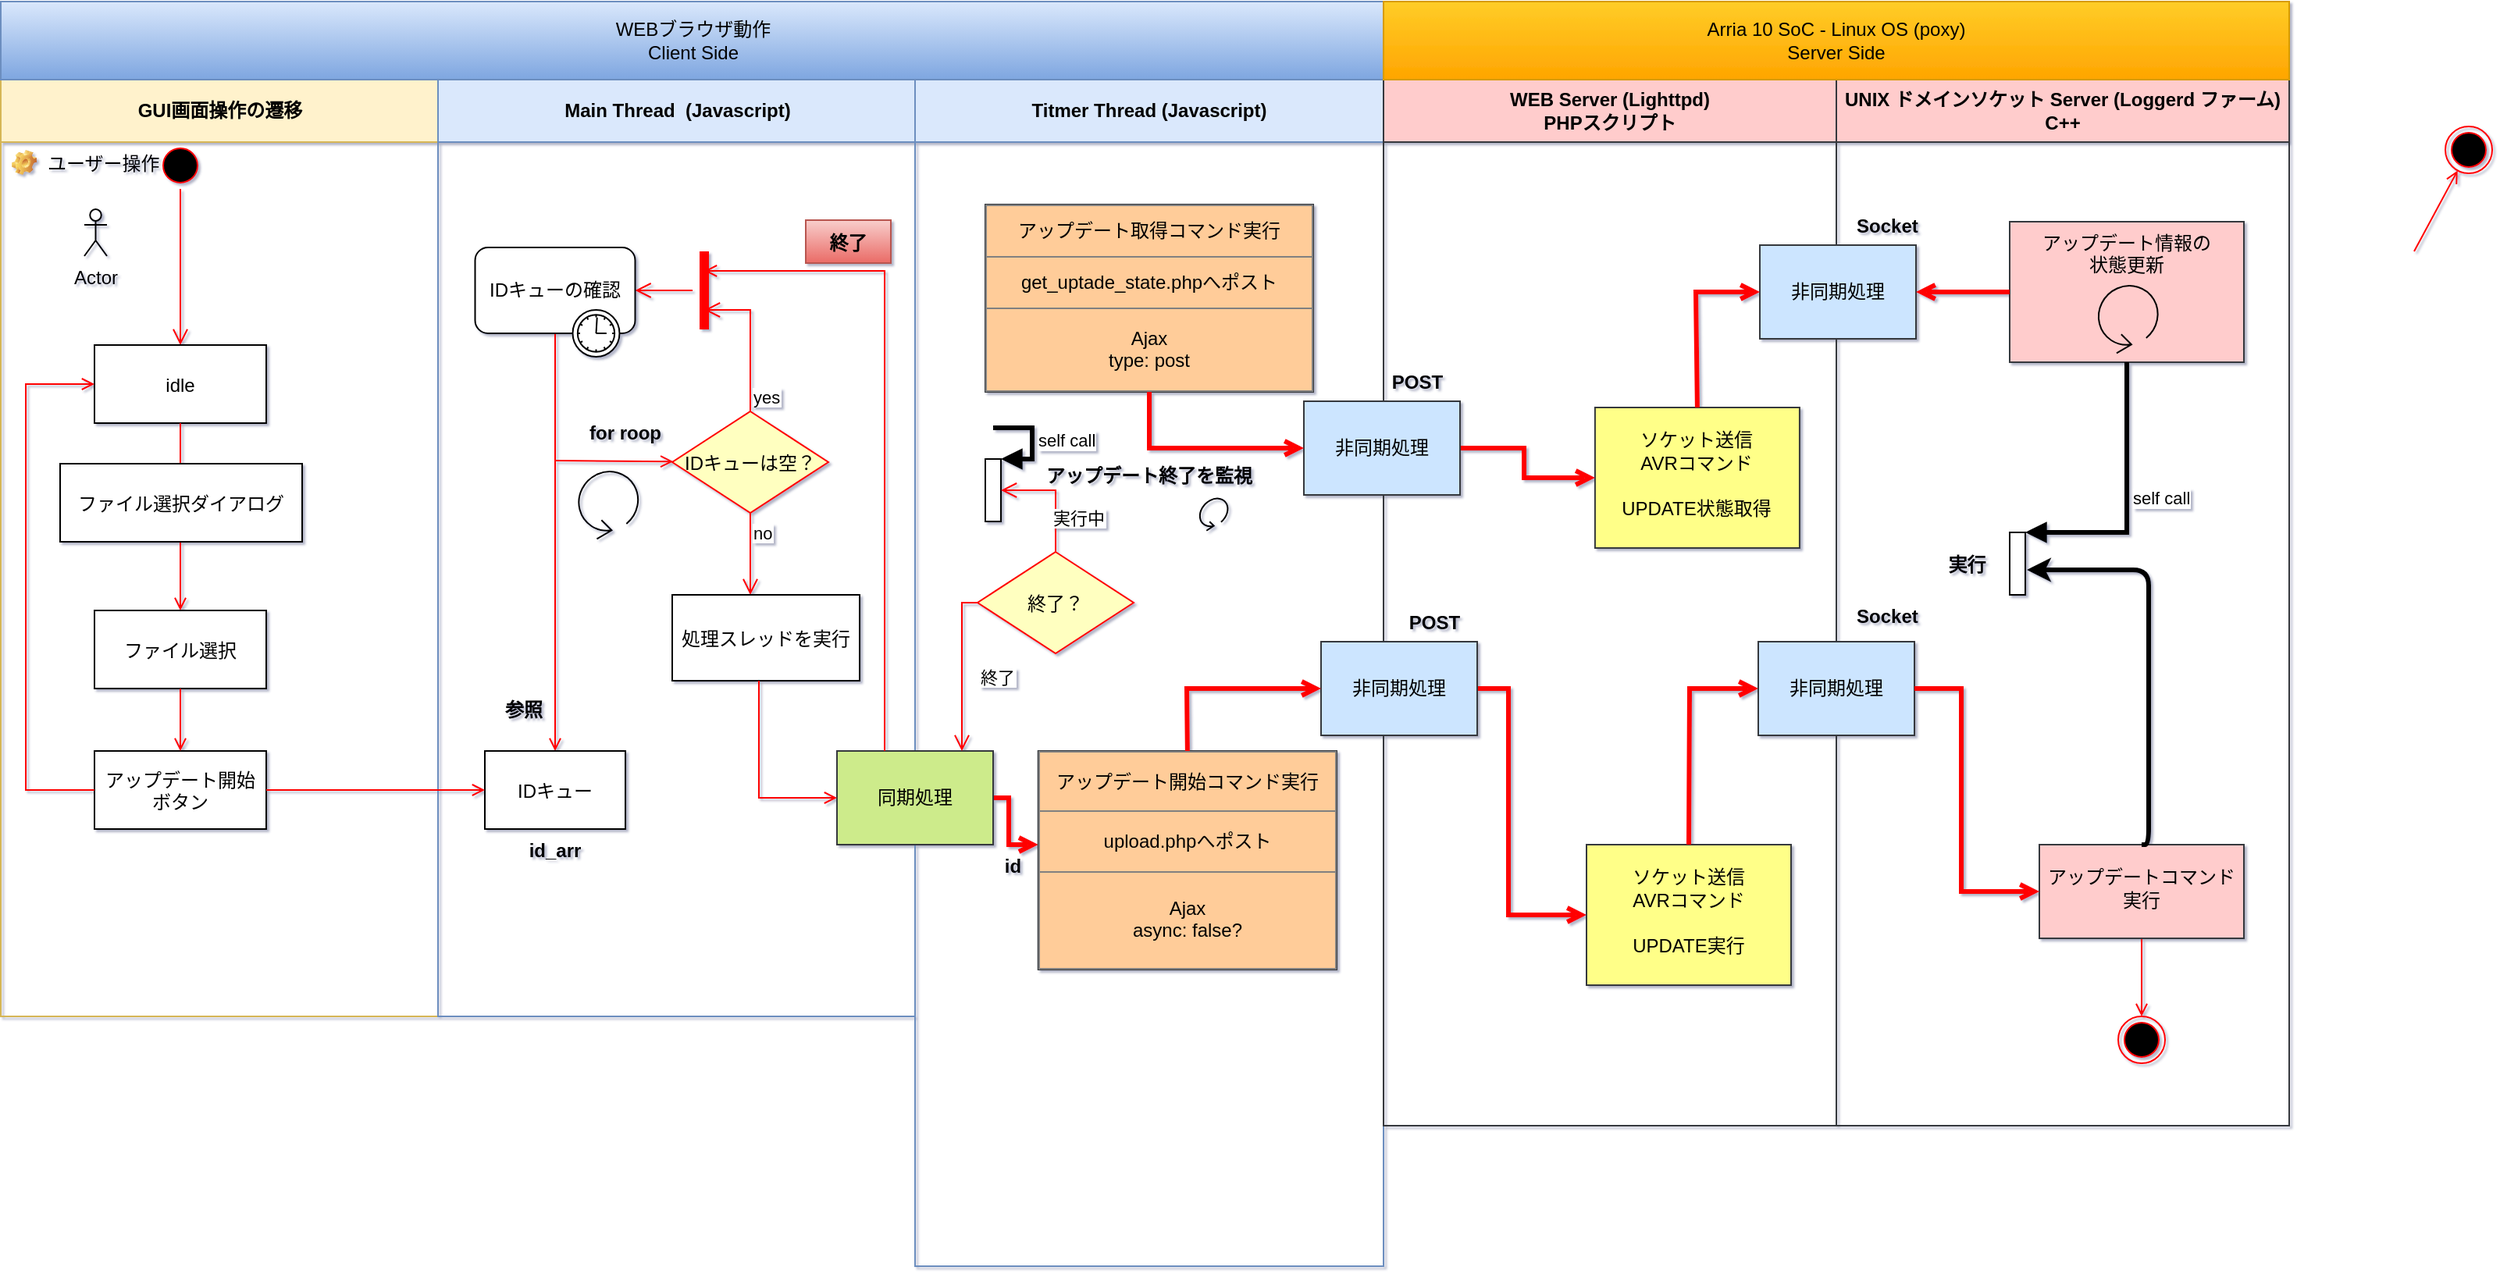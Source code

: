 <mxfile version="13.4.8" type="github">
  <diagram name="Page-1" id="e7e014a7-5840-1c2e-5031-d8a46d1fe8dd">
    <mxGraphModel dx="1422" dy="758" grid="1" gridSize="10" guides="1" tooltips="1" connect="1" arrows="1" fold="1" page="1" pageScale="1" pageWidth="1169" pageHeight="826" background="#ffffff" math="0" shadow="1">
      <root>
        <mxCell id="0" />
        <mxCell id="1" parent="0" />
        <mxCell id="2" value="GUI画面操作の遷移" style="swimlane;whiteSpace=wrap;startSize=40;fillColor=#fff2cc;strokeColor=#d6b656;" parent="1" vertex="1">
          <mxGeometry x="164.5" y="100" width="280" height="600" as="geometry" />
        </mxCell>
        <mxCell id="5" value="" style="ellipse;shape=startState;fillColor=#000000;strokeColor=#ff0000;" parent="2" vertex="1">
          <mxGeometry x="100" y="40" width="30" height="30" as="geometry" />
        </mxCell>
        <mxCell id="6" value="" style="edgeStyle=elbowEdgeStyle;elbow=horizontal;verticalAlign=bottom;endArrow=open;endSize=8;strokeColor=#FF0000;endFill=1;rounded=0" parent="2" source="5" target="7" edge="1">
          <mxGeometry x="100" y="40" as="geometry">
            <mxPoint x="115" y="110" as="targetPoint" />
          </mxGeometry>
        </mxCell>
        <mxCell id="7" value="idle" style="" parent="2" vertex="1">
          <mxGeometry x="60" y="170" width="110" height="50" as="geometry" />
        </mxCell>
        <mxCell id="8" value="ファイル選択" style="" parent="2" vertex="1">
          <mxGeometry x="60" y="340" width="110" height="50" as="geometry" />
        </mxCell>
        <mxCell id="9" value="" style="endArrow=open;strokeColor=#FF0000;endFill=1;rounded=0" parent="2" source="7" target="8" edge="1">
          <mxGeometry relative="1" as="geometry" />
        </mxCell>
        <mxCell id="10" value="アップデート開始&#xa;ボタン" style="" parent="2" vertex="1">
          <mxGeometry x="60" y="430" width="110" height="50" as="geometry" />
        </mxCell>
        <mxCell id="11" value="" style="endArrow=open;strokeColor=#FF0000;endFill=1;rounded=0" parent="2" source="8" target="10" edge="1">
          <mxGeometry relative="1" as="geometry" />
        </mxCell>
        <mxCell id="12" value="" style="edgeStyle=elbowEdgeStyle;elbow=horizontal;strokeColor=#FF0000;endArrow=open;endFill=1;rounded=0;" parent="2" source="10" target="7" edge="1">
          <mxGeometry width="100" height="100" relative="1" as="geometry">
            <mxPoint x="160" y="340" as="sourcePoint" />
            <mxPoint x="260" y="240" as="targetPoint" />
            <Array as="points">
              <mxPoint x="16" y="320" />
            </Array>
          </mxGeometry>
        </mxCell>
        <mxCell id="ZgSBh3Ju-aScIAcnqx4X-44" value="Actor" style="shape=umlActor;verticalLabelPosition=bottom;verticalAlign=top;html=1;" parent="2" vertex="1">
          <mxGeometry x="53.5" y="83" width="14.5" height="30" as="geometry" />
        </mxCell>
        <mxCell id="FSRS8m-M1Gx-CwQgRFkG-41" value="ファイル選択ダイアログ" style="" vertex="1" parent="2">
          <mxGeometry x="38" y="246" width="155" height="50" as="geometry" />
        </mxCell>
        <mxCell id="ZgSBh3Ju-aScIAcnqx4X-42" value="ユーザー操作" style="label;fontStyle=0;strokeColor=none;fillColor=none;align=left;verticalAlign=top;overflow=hidden;spacingLeft=28;spacingRight=4;rotatable=0;points=[[0,0.5],[1,0.5]];portConstraint=eastwest;imageWidth=16;imageHeight=16;image=img/clipart/Gear_128x128.png" parent="2" vertex="1">
          <mxGeometry y="40" width="120" height="26" as="geometry" />
        </mxCell>
        <mxCell id="3" value="Main Thread  (Javascript)" style="swimlane;whiteSpace=wrap;startSize=40;fillColor=#dae8fc;strokeColor=#6c8ebf;verticalAlign=middle;" parent="1" vertex="1">
          <mxGeometry x="444.5" y="100" width="305.5" height="600" as="geometry">
            <mxRectangle x="444.5" y="100" width="90" height="40" as="alternateBounds" />
          </mxGeometry>
        </mxCell>
        <mxCell id="19" value="" style="endArrow=open;strokeColor=#FF0000;endFill=1;rounded=0;exitX=0.5;exitY=1;exitDx=0;exitDy=0;" parent="3" source="FSRS8m-M1Gx-CwQgRFkG-65" target="18" edge="1">
          <mxGeometry relative="1" as="geometry">
            <mxPoint x="75" y="160" as="sourcePoint" />
          </mxGeometry>
        </mxCell>
        <mxCell id="21" value="IDキューは空？" style="rhombus;fillColor=#ffffc0;strokeColor=#ff0000;" parent="3" vertex="1">
          <mxGeometry x="150" y="212.5" width="100" height="65" as="geometry" />
        </mxCell>
        <mxCell id="22" value="yes" style="edgeStyle=elbowEdgeStyle;elbow=horizontal;align=left;verticalAlign=bottom;endArrow=open;endSize=8;strokeColor=#FF0000;exitX=0.5;exitY=0;endFill=1;rounded=0;entryX=0.75;entryY=0.5;entryPerimeter=0" parent="3" source="21" target="25" edge="1">
          <mxGeometry x="-1" relative="1" as="geometry">
            <mxPoint x="160" y="150" as="targetPoint" />
            <Array as="points">
              <mxPoint x="200" y="170" />
            </Array>
          </mxGeometry>
        </mxCell>
        <mxCell id="23" value="no" style="edgeStyle=elbowEdgeStyle;elbow=horizontal;align=left;verticalAlign=top;endArrow=open;endSize=8;strokeColor=#FF0000;endFill=1;rounded=0" parent="3" source="21" target="30" edge="1">
          <mxGeometry x="-1" relative="1" as="geometry">
            <mxPoint x="190" y="305" as="targetPoint" />
          </mxGeometry>
        </mxCell>
        <mxCell id="24" value="" style="endArrow=open;strokeColor=#FF0000;endFill=1;rounded=0;" parent="3" target="21" edge="1">
          <mxGeometry relative="1" as="geometry">
            <mxPoint x="75.5" y="244" as="sourcePoint" />
          </mxGeometry>
        </mxCell>
        <mxCell id="25" value="" style="shape=line;strokeWidth=6;strokeColor=#ff0000;rotation=90" parent="3" vertex="1">
          <mxGeometry x="145.5" y="127.5" width="50" height="15" as="geometry" />
        </mxCell>
        <mxCell id="26" value="" style="edgeStyle=elbowEdgeStyle;elbow=horizontal;verticalAlign=bottom;endArrow=open;endSize=8;strokeColor=#FF0000;endFill=1;rounded=0;entryX=1;entryY=0.5;entryDx=0;entryDy=0;" parent="3" source="25" target="FSRS8m-M1Gx-CwQgRFkG-65" edge="1">
          <mxGeometry x="130" y="90" as="geometry">
            <mxPoint x="125.5" y="135" as="targetPoint" />
          </mxGeometry>
        </mxCell>
        <mxCell id="30" value="処理スレッドを実行" style="" parent="3" vertex="1">
          <mxGeometry x="150" y="330" width="120" height="55" as="geometry" />
        </mxCell>
        <mxCell id="FSRS8m-M1Gx-CwQgRFkG-51" value="for roop" style="text;align=center;fontStyle=1;verticalAlign=middle;spacingLeft=3;spacingRight=3;strokeColor=none;rotatable=0;points=[[0,0.5],[1,0.5]];portConstraint=eastwest;" vertex="1" parent="3">
          <mxGeometry x="80" y="212.5" width="80" height="26" as="geometry" />
        </mxCell>
        <mxCell id="FSRS8m-M1Gx-CwQgRFkG-52" value="" style="group" vertex="1" connectable="0" parent="3">
          <mxGeometry x="30" y="430" width="90" height="76" as="geometry" />
        </mxCell>
        <mxCell id="18" value="IDキュー" style="" parent="FSRS8m-M1Gx-CwQgRFkG-52" vertex="1">
          <mxGeometry width="90" height="50" as="geometry" />
        </mxCell>
        <mxCell id="FSRS8m-M1Gx-CwQgRFkG-50" value="id_arr" style="text;align=center;fontStyle=1;verticalAlign=middle;spacingLeft=3;spacingRight=3;strokeColor=none;rotatable=0;points=[[0,0.5],[1,0.5]];portConstraint=eastwest;" vertex="1" parent="FSRS8m-M1Gx-CwQgRFkG-52">
          <mxGeometry x="12.273" y="50" width="65.455" height="26" as="geometry" />
        </mxCell>
        <mxCell id="FSRS8m-M1Gx-CwQgRFkG-61" value="参照" style="text;align=center;fontStyle=1;verticalAlign=middle;spacingLeft=3;spacingRight=3;strokeColor=none;rotatable=0;points=[[0,0.5],[1,0.5]];portConstraint=eastwest;" vertex="1" parent="3">
          <mxGeometry x="30" y="390" width="50" height="26" as="geometry" />
        </mxCell>
        <mxCell id="FSRS8m-M1Gx-CwQgRFkG-62" value="終了" style="text;align=center;fontStyle=1;verticalAlign=middle;spacingLeft=3;spacingRight=3;rotatable=0;points=[[0,0.5],[1,0.5]];portConstraint=eastwest;strokeColor=#b85450;gradientColor=#ea6b66;fillColor=#f8cecc;" vertex="1" parent="3">
          <mxGeometry x="235.5" y="90" width="54.5" height="27.5" as="geometry" />
        </mxCell>
        <mxCell id="FSRS8m-M1Gx-CwQgRFkG-64" value="" style="shape=mxgraph.bpmn.loop;html=1;outlineConnect=0;strokeColor=#000000;rotation=-45;" vertex="1" parent="3">
          <mxGeometry x="86.5" y="250" width="43.5" height="40" as="geometry" />
        </mxCell>
        <mxCell id="FSRS8m-M1Gx-CwQgRFkG-65" value="&lt;span&gt;IDキューの確認&lt;/span&gt;" style="html=1;whiteSpace=wrap;rounded=1;dropTarget=0;strokeColor=#000000;" vertex="1" parent="3">
          <mxGeometry x="23.75" y="107.5" width="102.5" height="55" as="geometry" />
        </mxCell>
        <mxCell id="FSRS8m-M1Gx-CwQgRFkG-66" value="" style="shape=mxgraph.bpmn.timer_start;perimeter=ellipsePerimeter;html=1;verticalLabelPosition=bottom;verticalAlign=top;outlineConnect=0;" vertex="1" parent="FSRS8m-M1Gx-CwQgRFkG-65">
          <mxGeometry x="1" y="1" width="30" height="30" relative="1" as="geometry">
            <mxPoint x="-40" y="-15" as="offset" />
          </mxGeometry>
        </mxCell>
        <mxCell id="4" value="Titmer Thread (Javascript)" style="swimlane;whiteSpace=wrap;startSize=40;fillColor=#dae8fc;strokeColor=#6c8ebf;" parent="1" vertex="1">
          <mxGeometry x="750" y="100" width="300" height="760" as="geometry" />
        </mxCell>
        <mxCell id="FSRS8m-M1Gx-CwQgRFkG-56" value="id" style="text;align=center;fontStyle=1;verticalAlign=middle;spacingLeft=3;spacingRight=3;strokeColor=none;rotatable=0;points=[[0,0.5],[1,0.5]];portConstraint=eastwest;" vertex="1" parent="4">
          <mxGeometry x="30.003" y="490" width="65.455" height="26" as="geometry" />
        </mxCell>
        <mxCell id="FSRS8m-M1Gx-CwQgRFkG-55" value="" style="edgeStyle=elbowEdgeStyle;elbow=horizontal;strokeColor=#FF0000;endArrow=open;endFill=1;rounded=0;strokeWidth=3;labelBorderColor=none;exitX=1;exitY=0.5;exitDx=0;exitDy=0;" edge="1" parent="4" source="eeX5rCYyHzRPNsev4CG7-41" target="FSRS8m-M1Gx-CwQgRFkG-67">
          <mxGeometry width="100" height="100" relative="1" as="geometry">
            <mxPoint x="39" y="499" as="sourcePoint" />
            <mxPoint x="60" y="510" as="targetPoint" />
            <Array as="points">
              <mxPoint x="60" y="490" />
            </Array>
          </mxGeometry>
        </mxCell>
        <mxCell id="eeX5rCYyHzRPNsev4CG7-41" value="同期処理" style="rounded=0;whiteSpace=wrap;html=1;fillColor=#cdeb8b;strokeColor=#36393d;" parent="4" vertex="1">
          <mxGeometry x="-50" y="430" width="100" height="60" as="geometry" />
        </mxCell>
        <mxCell id="FSRS8m-M1Gx-CwQgRFkG-67" value="&lt;table border=&quot;1&quot; width=&quot;100%&quot; cellpadding=&quot;4&quot; style=&quot;width: 100% ; height: 100% ; border-collapse: collapse&quot;&gt;&lt;tbody&gt;&lt;tr&gt;&lt;th align=&quot;center&quot;&gt;&lt;span style=&quot;font-weight: 400&quot;&gt;アップデート開始コマンド実行&lt;/span&gt;&lt;br style=&quot;padding: 0px ; margin: 0px ; font-weight: 400&quot;&gt;&lt;/th&gt;&lt;/tr&gt;&lt;tr&gt;&lt;td align=&quot;center&quot;&gt;upload.phpへポスト&lt;/td&gt;&lt;/tr&gt;&lt;tr&gt;&lt;td align=&quot;center&quot;&gt;Ajax&lt;br style=&quot;padding: 0px ; margin: 0px&quot;&gt;async: false?&lt;br&gt;&lt;/td&gt;&lt;/tr&gt;&lt;/tbody&gt;&lt;/table&gt;" style="text;html=1;overflow=fill;fillColor=#ffcc99;strokeColor=#36393d;" vertex="1" parent="4">
          <mxGeometry x="78.88" y="430" width="191.12" height="140" as="geometry" />
        </mxCell>
        <mxCell id="FSRS8m-M1Gx-CwQgRFkG-111" value="" style="html=1;points=[];perimeter=orthogonalPerimeter;strokeColor=#000000;align=center;" vertex="1" parent="4">
          <mxGeometry x="45.0" y="243" width="10" height="40" as="geometry" />
        </mxCell>
        <mxCell id="FSRS8m-M1Gx-CwQgRFkG-112" value="self call" style="edgeStyle=orthogonalEdgeStyle;html=1;align=left;spacingLeft=2;endArrow=block;rounded=0;entryX=1;entryY=0;strokeWidth=3;" edge="1" target="FSRS8m-M1Gx-CwQgRFkG-111" parent="4">
          <mxGeometry relative="1" as="geometry">
            <mxPoint x="50.0" y="223" as="sourcePoint" />
            <Array as="points">
              <mxPoint x="75.0" y="223" />
            </Array>
          </mxGeometry>
        </mxCell>
        <mxCell id="FSRS8m-M1Gx-CwQgRFkG-113" value="&lt;table border=&quot;1&quot; width=&quot;100%&quot; cellpadding=&quot;4&quot; style=&quot;width: 100% ; height: 100% ; border-collapse: collapse&quot;&gt;&lt;tbody&gt;&lt;tr&gt;&lt;th align=&quot;center&quot;&gt;&lt;span style=&quot;font-weight: 400&quot;&gt;アップデート取得コマンド実行&lt;/span&gt;&lt;br style=&quot;padding: 0px ; margin: 0px ; font-weight: 400&quot;&gt;&lt;/th&gt;&lt;/tr&gt;&lt;tr&gt;&lt;td align=&quot;center&quot;&gt;get_uptade_state.phpへポスト&lt;/td&gt;&lt;/tr&gt;&lt;tr&gt;&lt;td align=&quot;center&quot;&gt;Ajax&lt;br style=&quot;padding: 0px ; margin: 0px&quot;&gt;type: post&lt;/td&gt;&lt;/tr&gt;&lt;/tbody&gt;&lt;/table&gt;" style="text;html=1;overflow=fill;fillColor=#ffcc99;strokeColor=#36393d;" vertex="1" parent="4">
          <mxGeometry x="45" y="80" width="210" height="120" as="geometry" />
        </mxCell>
        <mxCell id="FSRS8m-M1Gx-CwQgRFkG-119" value="アップデート終了を監視" style="text;align=center;fontStyle=1;verticalAlign=middle;spacingLeft=3;spacingRight=3;strokeColor=none;rotatable=0;points=[[0,0.5],[1,0.5]];portConstraint=eastwest;" vertex="1" parent="4">
          <mxGeometry x="117.273" y="240" width="65.455" height="26" as="geometry" />
        </mxCell>
        <mxCell id="FSRS8m-M1Gx-CwQgRFkG-120" value="" style="shape=mxgraph.bpmn.loop;html=1;outlineConnect=0;strokeColor=#000000;rotation=-45;" vertex="1" parent="4">
          <mxGeometry x="179.69" y="268.99" width="22.44" height="16.56" as="geometry" />
        </mxCell>
        <mxCell id="FSRS8m-M1Gx-CwQgRFkG-121" value="終了？" style="rhombus;fillColor=#ffffc0;strokeColor=#ff0000;" vertex="1" parent="4">
          <mxGeometry x="40.0" y="302.5" width="100" height="65" as="geometry" />
        </mxCell>
        <mxCell id="FSRS8m-M1Gx-CwQgRFkG-123" value="終了" style="edgeStyle=elbowEdgeStyle;elbow=horizontal;align=left;verticalAlign=top;endArrow=open;endSize=8;strokeColor=#FF0000;endFill=1;rounded=0;exitX=0;exitY=0.5;exitDx=0;exitDy=0;" edge="1" parent="4" source="FSRS8m-M1Gx-CwQgRFkG-121" target="eeX5rCYyHzRPNsev4CG7-41">
          <mxGeometry x="-0.143" y="10" relative="1" as="geometry">
            <mxPoint x="-95" y="340" as="targetPoint" />
            <mxPoint x="-95" y="287.175" as="sourcePoint" />
            <Array as="points">
              <mxPoint x="30" y="380" />
              <mxPoint x="10" y="390" />
            </Array>
            <mxPoint as="offset" />
          </mxGeometry>
        </mxCell>
        <mxCell id="FSRS8m-M1Gx-CwQgRFkG-124" value="実行中" style="edgeStyle=elbowEdgeStyle;elbow=horizontal;align=left;verticalAlign=top;endArrow=open;endSize=8;strokeColor=#FF0000;endFill=1;rounded=0;" edge="1" parent="4" source="FSRS8m-M1Gx-CwQgRFkG-121" target="FSRS8m-M1Gx-CwQgRFkG-111">
          <mxGeometry x="0.103" y="12" relative="1" as="geometry">
            <mxPoint x="50" y="280" as="targetPoint" />
            <mxPoint x="50" y="345" as="sourcePoint" />
            <Array as="points">
              <mxPoint x="90" y="290" />
              <mxPoint x="20" y="400" />
            </Array>
            <mxPoint x="-2" y="-7" as="offset" />
          </mxGeometry>
        </mxCell>
        <mxCell id="20" value="" style="endArrow=open;strokeColor=#FF0000;endFill=1;rounded=0" parent="1" source="10" target="18" edge="1">
          <mxGeometry relative="1" as="geometry" />
        </mxCell>
        <mxCell id="eeX5rCYyHzRPNsev4CG7-42" value="WEBブラウザ動作&lt;br&gt;Client Side" style="rounded=0;whiteSpace=wrap;html=1;fillColor=#dae8fc;strokeColor=#6c8ebf;gradientColor=#7ea6e0;" parent="1" vertex="1">
          <mxGeometry x="164.5" y="50" width="885.5" height="50" as="geometry" />
        </mxCell>
        <mxCell id="41" value="" style="edgeStyle=elbowEdgeStyle;elbow=horizontal;strokeColor=#FF0000;endArrow=open;endFill=1;rounded=0;" parent="1" source="30" edge="1">
          <mxGeometry width="100" height="100" relative="1" as="geometry">
            <mxPoint x="524.5" y="635" as="sourcePoint" />
            <mxPoint x="700" y="560" as="targetPoint" />
            <Array as="points">
              <mxPoint x="650" y="560" />
              <mxPoint x="635" y="573" />
            </Array>
          </mxGeometry>
        </mxCell>
        <mxCell id="35" value="" style="edgeStyle=elbowEdgeStyle;elbow=horizontal;strokeColor=#FF0000;endArrow=open;endFill=1;rounded=0;entryX=0.25;entryY=0.5;entryPerimeter=0;" parent="1" target="25" edge="1" source="eeX5rCYyHzRPNsev4CG7-41">
          <mxGeometry width="100" height="100" relative="1" as="geometry">
            <mxPoint x="714.5" y="561.25" as="sourcePoint" />
            <mxPoint x="604.5" y="220" as="targetPoint" />
            <Array as="points">
              <mxPoint x="730.5" y="440" />
            </Array>
          </mxGeometry>
        </mxCell>
        <mxCell id="FSRS8m-M1Gx-CwQgRFkG-68" value="WEB Server (Lighttpd)&#xa;PHPスクリプト　" style="swimlane;whiteSpace=wrap;startSize=40;fillColor=#ffcccc;strokeColor=#36393d;" vertex="1" parent="1">
          <mxGeometry x="1050" y="100" width="290" height="670" as="geometry" />
        </mxCell>
        <mxCell id="FSRS8m-M1Gx-CwQgRFkG-71" value="" style="endArrow=open;strokeColor=#FF0000;endFill=1;rounded=0" edge="1" parent="FSRS8m-M1Gx-CwQgRFkG-68" target="FSRS8m-M1Gx-CwQgRFkG-70">
          <mxGeometry relative="1" as="geometry">
            <mxPoint x="660" y="110" as="sourcePoint" />
          </mxGeometry>
        </mxCell>
        <mxCell id="FSRS8m-M1Gx-CwQgRFkG-72" value="" style="edgeStyle=elbowEdgeStyle;elbow=horizontal;strokeColor=#FF0000;endArrow=open;endFill=1;rounded=0;strokeWidth=3;labelBorderColor=none;entryX=0;entryY=0.5;entryDx=0;entryDy=0;exitX=1;exitY=0.5;exitDx=0;exitDy=0;" edge="1" parent="FSRS8m-M1Gx-CwQgRFkG-68" source="FSRS8m-M1Gx-CwQgRFkG-73" target="FSRS8m-M1Gx-CwQgRFkG-74">
          <mxGeometry width="100" height="100" relative="1" as="geometry">
            <mxPoint x="39" y="499" as="sourcePoint" />
            <mxPoint x="110" y="498.75" as="targetPoint" />
            <Array as="points">
              <mxPoint x="80" y="499" />
            </Array>
          </mxGeometry>
        </mxCell>
        <mxCell id="FSRS8m-M1Gx-CwQgRFkG-73" value="非同期処理" style="rounded=0;whiteSpace=wrap;html=1;fillColor=#cce5ff;strokeColor=#36393d;" vertex="1" parent="FSRS8m-M1Gx-CwQgRFkG-68">
          <mxGeometry x="-40" y="360" width="100" height="60" as="geometry" />
        </mxCell>
        <mxCell id="FSRS8m-M1Gx-CwQgRFkG-74" value="&lt;br&gt;ソケット送信&lt;br&gt;AVRコマンド&lt;br&gt;&lt;br&gt;UPDATE実行" style="text;html=1;overflow=fill;fillColor=#ffff88;strokeColor=#36393d;align=center;verticalAlign=middle;" vertex="1" parent="FSRS8m-M1Gx-CwQgRFkG-68">
          <mxGeometry x="130" y="490" width="131" height="90" as="geometry" />
        </mxCell>
        <mxCell id="FSRS8m-M1Gx-CwQgRFkG-84" value="POST" style="text;align=center;fontStyle=1;verticalAlign=middle;spacingLeft=3;spacingRight=3;strokeColor=none;rotatable=0;points=[[0,0.5],[1,0.5]];portConstraint=eastwest;" vertex="1" parent="FSRS8m-M1Gx-CwQgRFkG-68">
          <mxGeometry x="0.003" y="334" width="65.455" height="26" as="geometry" />
        </mxCell>
        <mxCell id="FSRS8m-M1Gx-CwQgRFkG-88" value="&lt;br&gt;ソケット送信&lt;br&gt;AVRコマンド&lt;br&gt;&lt;br&gt;UPDATE状態取得" style="text;html=1;overflow=fill;fillColor=#ffff88;strokeColor=#36393d;align=center;verticalAlign=middle;" vertex="1" parent="FSRS8m-M1Gx-CwQgRFkG-68">
          <mxGeometry x="135.46" y="210" width="131" height="90" as="geometry" />
        </mxCell>
        <mxCell id="FSRS8m-M1Gx-CwQgRFkG-115" value="" style="edgeStyle=elbowEdgeStyle;elbow=horizontal;strokeColor=#FF0000;endArrow=open;endFill=1;rounded=0;strokeWidth=3;labelBorderColor=none;entryX=0;entryY=0.5;entryDx=0;entryDy=0;exitX=1;exitY=0.5;exitDx=0;exitDy=0;" edge="1" parent="FSRS8m-M1Gx-CwQgRFkG-68" source="FSRS8m-M1Gx-CwQgRFkG-116" target="FSRS8m-M1Gx-CwQgRFkG-88">
          <mxGeometry width="100" height="100" relative="1" as="geometry">
            <mxPoint x="-1022" y="245" as="sourcePoint" />
            <mxPoint x="119" y="381" as="targetPoint" />
            <Array as="points">
              <mxPoint x="90" y="230" />
            </Array>
          </mxGeometry>
        </mxCell>
        <mxCell id="FSRS8m-M1Gx-CwQgRFkG-116" value="非同期処理" style="rounded=0;whiteSpace=wrap;html=1;fillColor=#cce5ff;strokeColor=#36393d;" vertex="1" parent="FSRS8m-M1Gx-CwQgRFkG-68">
          <mxGeometry x="-51" y="206" width="100" height="60" as="geometry" />
        </mxCell>
        <mxCell id="FSRS8m-M1Gx-CwQgRFkG-117" value="POST" style="text;align=center;fontStyle=1;verticalAlign=middle;spacingLeft=3;spacingRight=3;strokeColor=none;rotatable=0;points=[[0,0.5],[1,0.5]];portConstraint=eastwest;" vertex="1" parent="FSRS8m-M1Gx-CwQgRFkG-68">
          <mxGeometry x="-10.997" y="180" width="65.455" height="26" as="geometry" />
        </mxCell>
        <mxCell id="FSRS8m-M1Gx-CwQgRFkG-76" value="" style="edgeStyle=elbowEdgeStyle;elbow=horizontal;strokeColor=#FF0000;endArrow=open;endFill=1;rounded=0;strokeWidth=3;labelBorderColor=none;entryX=0;entryY=0.5;entryDx=0;entryDy=0;exitX=0.5;exitY=0;exitDx=0;exitDy=0;" edge="1" parent="1" source="FSRS8m-M1Gx-CwQgRFkG-67" target="FSRS8m-M1Gx-CwQgRFkG-73">
          <mxGeometry width="100" height="100" relative="1" as="geometry">
            <mxPoint x="1120" y="460" as="sourcePoint" />
            <mxPoint x="1190" y="610" as="targetPoint" />
            <Array as="points">
              <mxPoint x="924" y="510" />
            </Array>
          </mxGeometry>
        </mxCell>
        <mxCell id="FSRS8m-M1Gx-CwQgRFkG-77" value="UNIX ドメインソケット Server (Loggerd ファーム)&#xa;C++" style="swimlane;whiteSpace=wrap;startSize=40;fillColor=#ffcccc;strokeColor=#36393d;" vertex="1" parent="1">
          <mxGeometry x="1340" y="100" width="290" height="670" as="geometry" />
        </mxCell>
        <mxCell id="FSRS8m-M1Gx-CwQgRFkG-78" value="" style="ellipse;shape=endState;fillColor=#000000;strokeColor=#ff0000" vertex="1" parent="FSRS8m-M1Gx-CwQgRFkG-77">
          <mxGeometry x="180.5" y="600" width="30" height="30" as="geometry" />
        </mxCell>
        <mxCell id="FSRS8m-M1Gx-CwQgRFkG-79" value="" style="endArrow=open;strokeColor=#FF0000;endFill=1;rounded=0;exitX=0.5;exitY=1;exitDx=0;exitDy=0;" edge="1" parent="FSRS8m-M1Gx-CwQgRFkG-77" target="FSRS8m-M1Gx-CwQgRFkG-78" source="FSRS8m-M1Gx-CwQgRFkG-82">
          <mxGeometry relative="1" as="geometry">
            <mxPoint x="220" y="140" as="sourcePoint" />
            <mxPoint x="196" y="600" as="targetPoint" />
          </mxGeometry>
        </mxCell>
        <mxCell id="FSRS8m-M1Gx-CwQgRFkG-82" value="&lt;br&gt;アップデートコマンド&lt;br&gt;実行" style="text;html=1;overflow=fill;fillColor=#ffcccc;strokeColor=#36393d;align=center;verticalAlign=middle;" vertex="1" parent="FSRS8m-M1Gx-CwQgRFkG-77">
          <mxGeometry x="130" y="490" width="131" height="60" as="geometry" />
        </mxCell>
        <mxCell id="FSRS8m-M1Gx-CwQgRFkG-87" value="Socket" style="text;align=center;fontStyle=1;verticalAlign=middle;spacingLeft=3;spacingRight=3;strokeColor=none;rotatable=0;points=[[0,0.5],[1,0.5]];portConstraint=eastwest;" vertex="1" parent="FSRS8m-M1Gx-CwQgRFkG-77">
          <mxGeometry x="0.003" y="330" width="65.455" height="26" as="geometry" />
        </mxCell>
        <mxCell id="FSRS8m-M1Gx-CwQgRFkG-89" value="非同期処理" style="rounded=0;whiteSpace=wrap;html=1;fillColor=#cce5ff;strokeColor=#36393d;" vertex="1" parent="FSRS8m-M1Gx-CwQgRFkG-77">
          <mxGeometry x="-49" y="106" width="100" height="60" as="geometry" />
        </mxCell>
        <mxCell id="FSRS8m-M1Gx-CwQgRFkG-94" value="" style="group" vertex="1" connectable="0" parent="FSRS8m-M1Gx-CwQgRFkG-77">
          <mxGeometry x="111" y="91" width="150" height="90" as="geometry" />
        </mxCell>
        <mxCell id="FSRS8m-M1Gx-CwQgRFkG-91" value="&lt;span&gt;アップデート情報の&lt;/span&gt;&lt;br&gt;&lt;span&gt;状態更新&lt;/span&gt;" style="rounded=0;whiteSpace=wrap;html=1;fillColor=#ffcccc;strokeColor=#36393d;verticalAlign=top;" vertex="1" parent="FSRS8m-M1Gx-CwQgRFkG-94">
          <mxGeometry width="150" height="90" as="geometry" />
        </mxCell>
        <mxCell id="FSRS8m-M1Gx-CwQgRFkG-92" value="" style="shape=mxgraph.bpmn.loop;html=1;outlineConnect=0;strokeColor=#000000;rotation=-45;" vertex="1" parent="FSRS8m-M1Gx-CwQgRFkG-94">
          <mxGeometry x="53.25" y="40" width="43.5" height="40" as="geometry" />
        </mxCell>
        <mxCell id="FSRS8m-M1Gx-CwQgRFkG-96" value="" style="edgeStyle=elbowEdgeStyle;elbow=horizontal;strokeColor=#FF0000;endArrow=open;endFill=1;rounded=0;strokeWidth=3;labelBorderColor=none;entryX=1;entryY=0.5;entryDx=0;entryDy=0;exitX=0;exitY=0.5;exitDx=0;exitDy=0;" edge="1" parent="FSRS8m-M1Gx-CwQgRFkG-77" source="FSRS8m-M1Gx-CwQgRFkG-91" target="FSRS8m-M1Gx-CwQgRFkG-89">
          <mxGeometry width="100" height="100" relative="1" as="geometry">
            <mxPoint x="60" y="400" as="sourcePoint" />
            <mxPoint x="140" y="530" as="targetPoint" />
            <Array as="points">
              <mxPoint x="90" y="130" />
            </Array>
          </mxGeometry>
        </mxCell>
        <mxCell id="FSRS8m-M1Gx-CwQgRFkG-99" value="" style="html=1;points=[];perimeter=orthogonalPerimeter;strokeColor=#000000;align=center;" vertex="1" parent="FSRS8m-M1Gx-CwQgRFkG-77">
          <mxGeometry x="111" y="290" width="10" height="40" as="geometry" />
        </mxCell>
        <mxCell id="FSRS8m-M1Gx-CwQgRFkG-100" value="self call" style="edgeStyle=orthogonalEdgeStyle;html=1;align=left;spacingLeft=2;endArrow=block;rounded=0;entryX=1;entryY=0;strokeWidth=3;exitX=0.5;exitY=1;exitDx=0;exitDy=0;" edge="1" target="FSRS8m-M1Gx-CwQgRFkG-99" parent="FSRS8m-M1Gx-CwQgRFkG-77" source="FSRS8m-M1Gx-CwQgRFkG-91">
          <mxGeometry relative="1" as="geometry">
            <mxPoint x="116" y="270" as="sourcePoint" />
            <Array as="points">
              <mxPoint x="186" y="290" />
            </Array>
          </mxGeometry>
        </mxCell>
        <mxCell id="FSRS8m-M1Gx-CwQgRFkG-102" value="" style="edgeStyle=segmentEdgeStyle;endArrow=classic;html=1;strokeWidth=3;entryX=1.1;entryY=0.6;entryDx=0;entryDy=0;entryPerimeter=0;exitX=0.5;exitY=0;exitDx=0;exitDy=0;" edge="1" parent="FSRS8m-M1Gx-CwQgRFkG-77" source="FSRS8m-M1Gx-CwQgRFkG-82" target="FSRS8m-M1Gx-CwQgRFkG-99">
          <mxGeometry width="50" height="50" relative="1" as="geometry">
            <mxPoint x="210" y="460" as="sourcePoint" />
            <mxPoint x="240" y="370" as="targetPoint" />
            <Array as="points">
              <mxPoint x="200" y="490" />
              <mxPoint x="200" y="314" />
            </Array>
          </mxGeometry>
        </mxCell>
        <mxCell id="FSRS8m-M1Gx-CwQgRFkG-103" value="実行" style="text;align=center;fontStyle=1;verticalAlign=middle;spacingLeft=3;spacingRight=3;strokeColor=none;rotatable=0;points=[[0,0.5],[1,0.5]];portConstraint=eastwest;" vertex="1" parent="FSRS8m-M1Gx-CwQgRFkG-77">
          <mxGeometry x="51.003" y="297" width="65.455" height="26" as="geometry" />
        </mxCell>
        <mxCell id="FSRS8m-M1Gx-CwQgRFkG-114" value="Socket" style="text;align=center;fontStyle=1;verticalAlign=middle;spacingLeft=3;spacingRight=3;strokeColor=none;rotatable=0;points=[[0,0.5],[1,0.5]];portConstraint=eastwest;" vertex="1" parent="FSRS8m-M1Gx-CwQgRFkG-77">
          <mxGeometry x="0.003" y="80" width="65.455" height="26" as="geometry" />
        </mxCell>
        <mxCell id="FSRS8m-M1Gx-CwQgRFkG-83" value="Arria 10 SoC - Linux OS (poxy)&lt;br&gt;Server Side" style="rounded=0;whiteSpace=wrap;html=1;fillColor=#ffcd28;strokeColor=#d79b00;gradientColor=#ffa500;" vertex="1" parent="1">
          <mxGeometry x="1050" y="50" width="580" height="50" as="geometry" />
        </mxCell>
        <mxCell id="FSRS8m-M1Gx-CwQgRFkG-86" value="" style="edgeStyle=elbowEdgeStyle;elbow=horizontal;strokeColor=#FF0000;endArrow=open;endFill=1;rounded=0;strokeWidth=3;labelBorderColor=none;entryX=0;entryY=0.5;entryDx=0;entryDy=0;exitX=0.5;exitY=0;exitDx=0;exitDy=0;" edge="1" parent="1" source="FSRS8m-M1Gx-CwQgRFkG-74" target="FSRS8m-M1Gx-CwQgRFkG-81">
          <mxGeometry width="100" height="100" relative="1" as="geometry">
            <mxPoint x="1400" y="460" as="sourcePoint" />
            <mxPoint x="1480" y="630" as="targetPoint" />
            <Array as="points">
              <mxPoint x="1246" y="510" />
            </Array>
          </mxGeometry>
        </mxCell>
        <mxCell id="FSRS8m-M1Gx-CwQgRFkG-81" value="非同期処理" style="rounded=0;whiteSpace=wrap;html=1;fillColor=#cce5ff;strokeColor=#36393d;" vertex="1" parent="1">
          <mxGeometry x="1290" y="460" width="100" height="60" as="geometry" />
        </mxCell>
        <mxCell id="FSRS8m-M1Gx-CwQgRFkG-80" value="" style="edgeStyle=elbowEdgeStyle;elbow=horizontal;strokeColor=#FF0000;endArrow=open;endFill=1;rounded=0;strokeWidth=3;labelBorderColor=none;entryX=0;entryY=0.5;entryDx=0;entryDy=0;exitX=1;exitY=0.5;exitDx=0;exitDy=0;" edge="1" parent="1" source="FSRS8m-M1Gx-CwQgRFkG-81" target="FSRS8m-M1Gx-CwQgRFkG-82">
          <mxGeometry width="100" height="100" relative="1" as="geometry">
            <mxPoint x="1379" y="599" as="sourcePoint" />
            <mxPoint x="1450" y="598.75" as="targetPoint" />
            <Array as="points">
              <mxPoint x="1420" y="599" />
            </Array>
          </mxGeometry>
        </mxCell>
        <mxCell id="FSRS8m-M1Gx-CwQgRFkG-70" value="" style="ellipse;shape=endState;fillColor=#000000;strokeColor=#ff0000" vertex="1" parent="1">
          <mxGeometry x="1730" y="130" width="30" height="30" as="geometry" />
        </mxCell>
        <mxCell id="FSRS8m-M1Gx-CwQgRFkG-104" value="" style="edgeStyle=elbowEdgeStyle;elbow=horizontal;strokeColor=#FF0000;endArrow=open;endFill=1;rounded=0;strokeWidth=3;labelBorderColor=none;entryX=0;entryY=0.5;entryDx=0;entryDy=0;exitX=0.5;exitY=0;exitDx=0;exitDy=0;" edge="1" parent="1" source="FSRS8m-M1Gx-CwQgRFkG-88" target="FSRS8m-M1Gx-CwQgRFkG-89">
          <mxGeometry width="100" height="100" relative="1" as="geometry">
            <mxPoint x="1255.5" y="600" as="sourcePoint" />
            <mxPoint x="1300" y="500" as="targetPoint" />
            <Array as="points">
              <mxPoint x="1250" y="280" />
            </Array>
          </mxGeometry>
        </mxCell>
        <mxCell id="FSRS8m-M1Gx-CwQgRFkG-118" value="" style="edgeStyle=elbowEdgeStyle;elbow=horizontal;strokeColor=#FF0000;endArrow=open;endFill=1;rounded=0;strokeWidth=3;labelBorderColor=none;entryX=0;entryY=0.5;entryDx=0;entryDy=0;" edge="1" parent="1" target="FSRS8m-M1Gx-CwQgRFkG-116" source="FSRS8m-M1Gx-CwQgRFkG-113">
          <mxGeometry width="100" height="100" relative="1" as="geometry">
            <mxPoint x="913.44" y="376" as="sourcePoint" />
            <mxPoint x="1179" y="456" as="targetPoint" />
            <Array as="points">
              <mxPoint x="900" y="330" />
            </Array>
          </mxGeometry>
        </mxCell>
      </root>
    </mxGraphModel>
  </diagram>
</mxfile>
